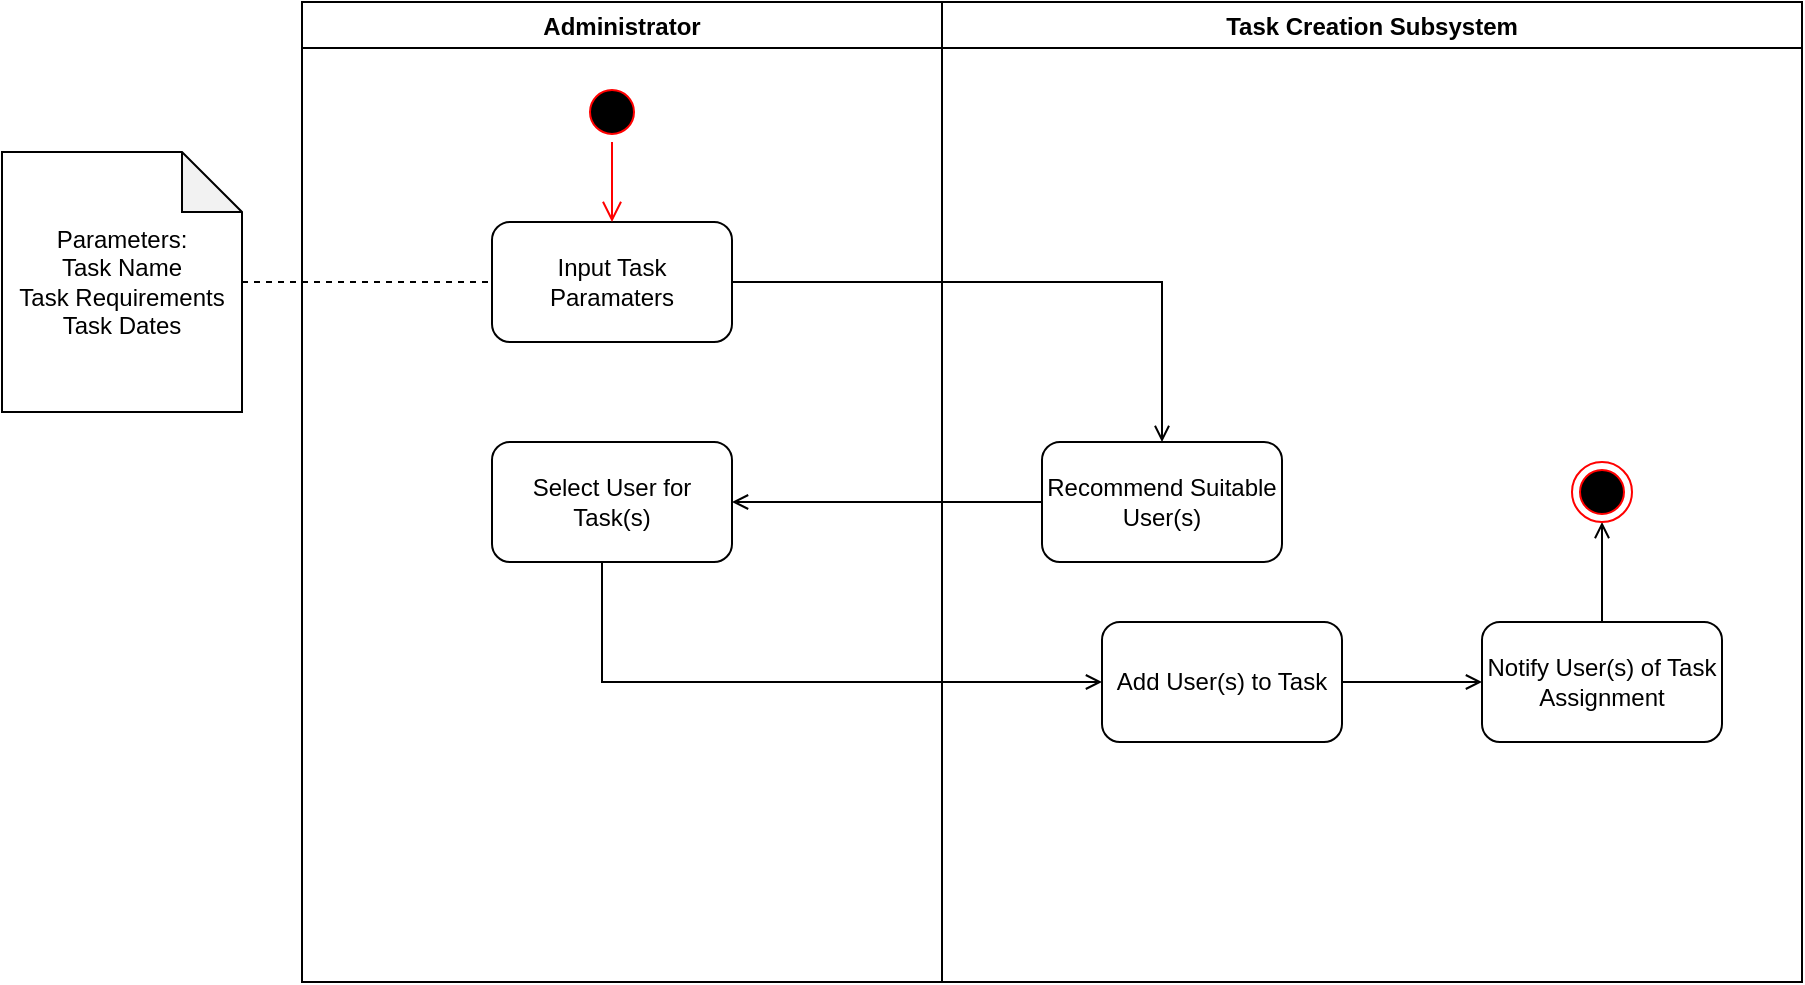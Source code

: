 <mxfile version="20.8.16" type="device"><diagram name="Page-1" id="SZynWhFS7VVxWRjN1Tua"><mxGraphModel dx="1024" dy="641" grid="1" gridSize="10" guides="1" tooltips="1" connect="1" arrows="1" fold="1" page="1" pageScale="1" pageWidth="850" pageHeight="1100" math="0" shadow="0"><root><mxCell id="0"/><mxCell id="1" parent="0"/><mxCell id="GacNlh7acyNOvctkBSCM-1" value="Administrator" style="swimlane;" parent="1" vertex="1"><mxGeometry x="870" y="540" width="320" height="490" as="geometry"/></mxCell><mxCell id="GacNlh7acyNOvctkBSCM-2" value="Input Task Paramaters" style="rounded=1;whiteSpace=wrap;html=1;" parent="GacNlh7acyNOvctkBSCM-1" vertex="1"><mxGeometry x="95" y="110" width="120" height="60" as="geometry"/></mxCell><mxCell id="GacNlh7acyNOvctkBSCM-3" value="" style="ellipse;html=1;shape=startState;fillColor=#000000;strokeColor=#ff0000;" parent="GacNlh7acyNOvctkBSCM-1" vertex="1"><mxGeometry x="140" y="40" width="30" height="30" as="geometry"/></mxCell><mxCell id="GacNlh7acyNOvctkBSCM-4" value="" style="edgeStyle=orthogonalEdgeStyle;html=1;verticalAlign=bottom;endArrow=open;endSize=8;strokeColor=#ff0000;rounded=0;entryX=0.5;entryY=0;entryDx=0;entryDy=0;" parent="GacNlh7acyNOvctkBSCM-1" source="GacNlh7acyNOvctkBSCM-3" target="GacNlh7acyNOvctkBSCM-2" edge="1"><mxGeometry relative="1" as="geometry"><mxPoint x="55" y="125" as="targetPoint"/></mxGeometry></mxCell><mxCell id="GacNlh7acyNOvctkBSCM-5" value="Select User for Task(s)" style="rounded=1;whiteSpace=wrap;html=1;" parent="GacNlh7acyNOvctkBSCM-1" vertex="1"><mxGeometry x="95" y="220" width="120" height="60" as="geometry"/></mxCell><mxCell id="GacNlh7acyNOvctkBSCM-6" value="Task Creation Subsystem" style="swimlane;" parent="1" vertex="1"><mxGeometry x="1190" y="540" width="430" height="490" as="geometry"/></mxCell><mxCell id="GacNlh7acyNOvctkBSCM-7" value="Recommend Suitable User(s)" style="rounded=1;whiteSpace=wrap;html=1;" parent="GacNlh7acyNOvctkBSCM-6" vertex="1"><mxGeometry x="50" y="220" width="120" height="60" as="geometry"/></mxCell><mxCell id="GacNlh7acyNOvctkBSCM-8" style="edgeStyle=orthogonalEdgeStyle;rounded=0;orthogonalLoop=1;jettySize=auto;html=1;endArrow=open;endFill=0;" parent="GacNlh7acyNOvctkBSCM-6" source="GacNlh7acyNOvctkBSCM-9" target="GacNlh7acyNOvctkBSCM-12" edge="1"><mxGeometry relative="1" as="geometry"/></mxCell><mxCell id="GacNlh7acyNOvctkBSCM-9" value="Notify User(s) of Task Assignment" style="rounded=1;whiteSpace=wrap;html=1;" parent="GacNlh7acyNOvctkBSCM-6" vertex="1"><mxGeometry x="270" y="310" width="120" height="60" as="geometry"/></mxCell><mxCell id="GacNlh7acyNOvctkBSCM-10" style="edgeStyle=orthogonalEdgeStyle;rounded=0;orthogonalLoop=1;jettySize=auto;html=1;entryX=0;entryY=0.5;entryDx=0;entryDy=0;endArrow=open;endFill=0;" parent="GacNlh7acyNOvctkBSCM-6" source="GacNlh7acyNOvctkBSCM-11" target="GacNlh7acyNOvctkBSCM-9" edge="1"><mxGeometry relative="1" as="geometry"/></mxCell><mxCell id="GacNlh7acyNOvctkBSCM-11" value="Add User(s) to Task" style="rounded=1;whiteSpace=wrap;html=1;" parent="GacNlh7acyNOvctkBSCM-6" vertex="1"><mxGeometry x="80" y="310" width="120" height="60" as="geometry"/></mxCell><mxCell id="GacNlh7acyNOvctkBSCM-12" value="" style="ellipse;html=1;shape=endState;fillColor=#000000;strokeColor=#ff0000;fontSize=12;" parent="GacNlh7acyNOvctkBSCM-6" vertex="1"><mxGeometry x="315" y="230" width="30" height="30" as="geometry"/></mxCell><mxCell id="GacNlh7acyNOvctkBSCM-13" style="edgeStyle=orthogonalEdgeStyle;rounded=0;orthogonalLoop=1;jettySize=auto;html=1;dashed=1;endArrow=none;endFill=0;" parent="1" source="GacNlh7acyNOvctkBSCM-14" target="GacNlh7acyNOvctkBSCM-2" edge="1"><mxGeometry relative="1" as="geometry"/></mxCell><mxCell id="GacNlh7acyNOvctkBSCM-14" value="Parameters:&lt;br&gt;Task Name&lt;br&gt;Task Requirements&lt;br&gt;Task Dates" style="shape=note;whiteSpace=wrap;html=1;backgroundOutline=1;darkOpacity=0.05;" parent="1" vertex="1"><mxGeometry x="720" y="615" width="120" height="130" as="geometry"/></mxCell><mxCell id="GacNlh7acyNOvctkBSCM-15" style="edgeStyle=orthogonalEdgeStyle;rounded=0;orthogonalLoop=1;jettySize=auto;html=1;endArrow=open;endFill=0;" parent="1" source="GacNlh7acyNOvctkBSCM-2" target="GacNlh7acyNOvctkBSCM-7" edge="1"><mxGeometry relative="1" as="geometry"><mxPoint x="1240" y="680" as="targetPoint"/></mxGeometry></mxCell><mxCell id="GacNlh7acyNOvctkBSCM-16" style="edgeStyle=orthogonalEdgeStyle;rounded=0;orthogonalLoop=1;jettySize=auto;html=1;endArrow=open;endFill=0;" parent="1" source="GacNlh7acyNOvctkBSCM-7" target="GacNlh7acyNOvctkBSCM-5" edge="1"><mxGeometry relative="1" as="geometry"/></mxCell><mxCell id="GacNlh7acyNOvctkBSCM-17" style="edgeStyle=orthogonalEdgeStyle;rounded=0;orthogonalLoop=1;jettySize=auto;html=1;entryX=0;entryY=0.5;entryDx=0;entryDy=0;endArrow=open;endFill=0;" parent="1" source="GacNlh7acyNOvctkBSCM-5" target="GacNlh7acyNOvctkBSCM-11" edge="1"><mxGeometry relative="1" as="geometry"><mxPoint x="1240" y="880" as="targetPoint"/><Array as="points"><mxPoint x="1020" y="880"/></Array></mxGeometry></mxCell></root></mxGraphModel></diagram></mxfile>
